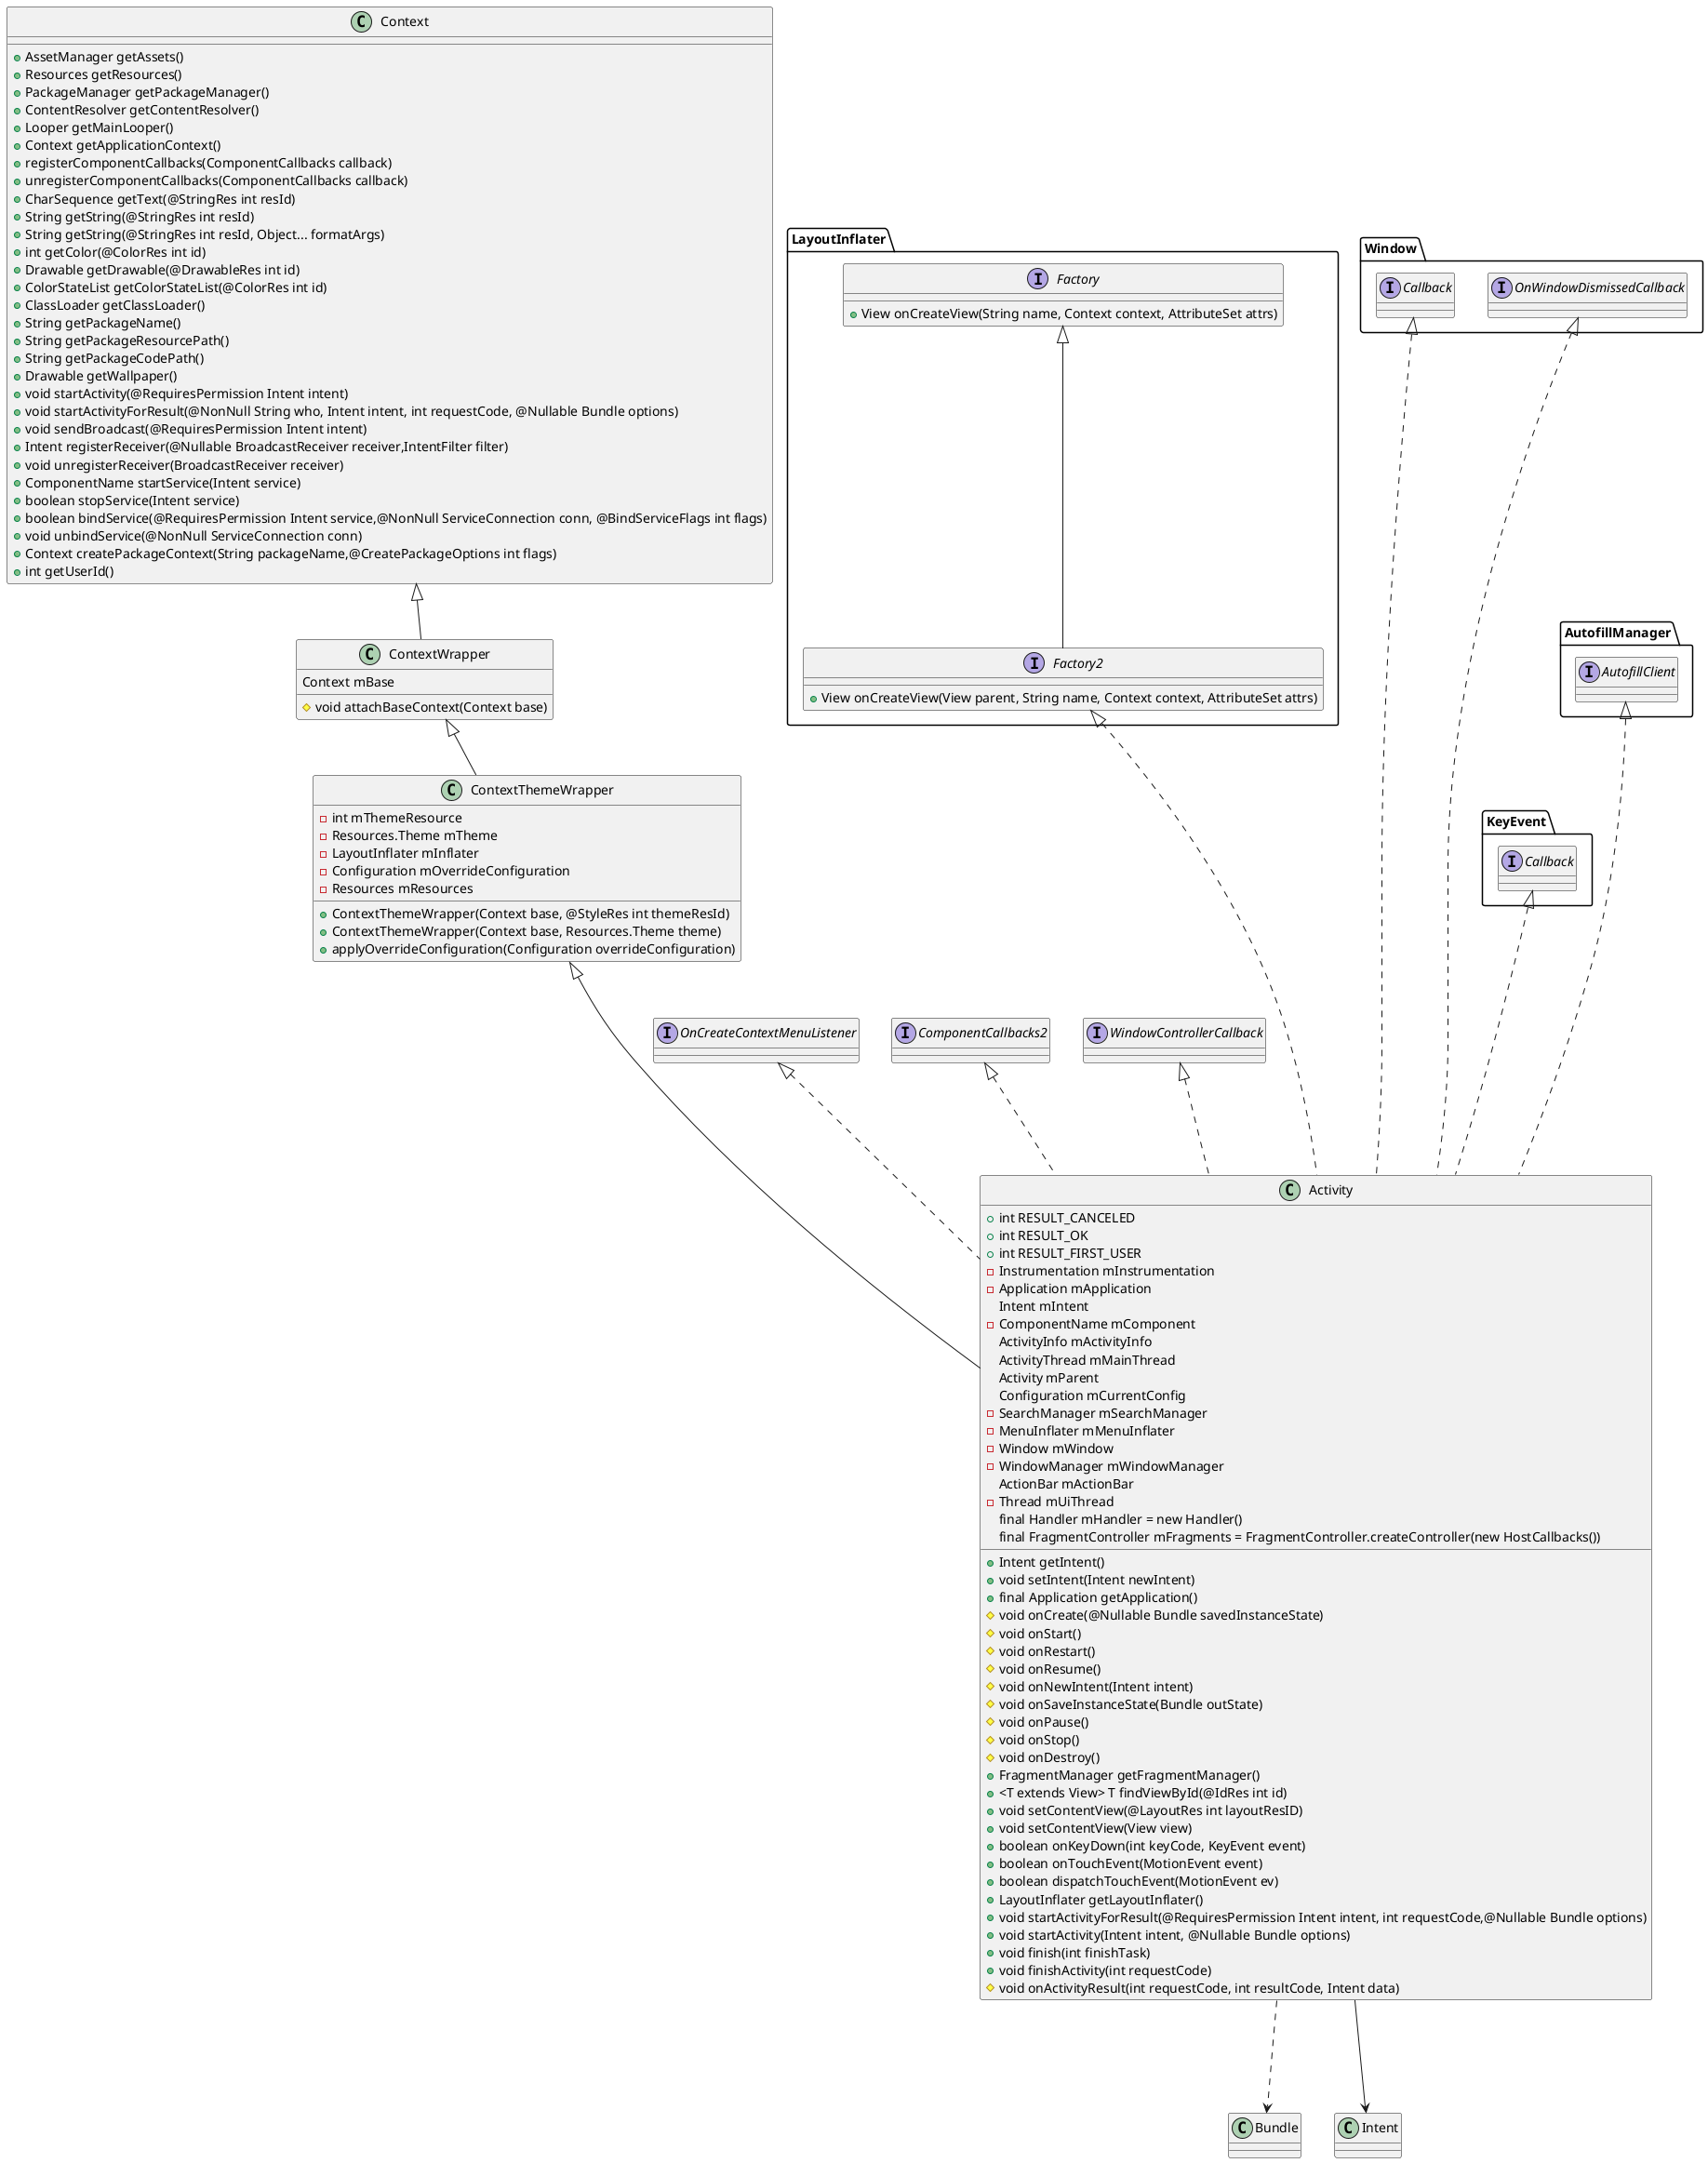 @startuml
Context <|-- ContextWrapper

ContextWrapper <|-- ContextThemeWrapper

ContextThemeWrapper <|---- Activity
Activity ...> Bundle
Activity ---> Intent
LayoutInflater.Factory <|-- LayoutInflater.Factory2
LayoutInflater.Factory2 <|..... Activity
Window.Callback <|...... Activity
KeyEvent.Callback <|.... Activity
OnCreateContextMenuListener <|... Activity
ComponentCallbacks2 <|... Activity
Window.OnWindowDismissedCallback <|..... Activity
WindowControllerCallback <|... Activity
AutofillManager.AutofillClient <|..... Activity

class Activity {
    +int RESULT_CANCELED
    +int RESULT_OK
    +int RESULT_FIRST_USER
    -Instrumentation mInstrumentation
    -Application mApplication
    Intent mIntent
    -ComponentName mComponent
    ActivityInfo mActivityInfo
    ActivityThread mMainThread
    Activity mParent
    Configuration mCurrentConfig
    -SearchManager mSearchManager
    -MenuInflater mMenuInflater
    -Window mWindow
    -WindowManager mWindowManager
    ActionBar mActionBar
    -Thread mUiThread
    +Intent getIntent()
    +void setIntent(Intent newIntent)
    +final Application getApplication()
    {field}final Handler mHandler = new Handler()
    {field}final FragmentController mFragments = FragmentController.createController(new HostCallbacks())
    #void onCreate(@Nullable Bundle savedInstanceState)
    #void onStart()
    #void onRestart()
    #void onResume()
    #void onNewIntent(Intent intent)
    #void onSaveInstanceState(Bundle outState)
    #void onPause()
    #void onStop()
    #void onDestroy()
    +FragmentManager getFragmentManager()
    +<T extends View> T findViewById(@IdRes int id)
    +void setContentView(@LayoutRes int layoutResID)
    +void setContentView(View view)
    +boolean onKeyDown(int keyCode, KeyEvent event)
    +boolean onTouchEvent(MotionEvent event)
    +boolean dispatchTouchEvent(MotionEvent ev)
    +LayoutInflater getLayoutInflater()
    +void startActivityForResult(@RequiresPermission Intent intent, int requestCode,@Nullable Bundle options)
    +void startActivity(Intent intent, @Nullable Bundle options)
    +void finish(int finishTask)
    +void finishActivity(int requestCode)
    #void onActivityResult(int requestCode, int resultCode, Intent data)
}
class Bundle {

}
class Intent {

}
interface LayoutInflater.Factory2 {
    +View onCreateView(View parent, String name, Context context, AttributeSet attrs)
}
interface LayoutInflater.Factory {
    +View onCreateView(String name, Context context, AttributeSet attrs)
}
interface Window.Callback
interface KeyEvent.Callback
interface OnCreateContextMenuListener
interface ComponentCallbacks2
interface Window.OnWindowDismissedCallback
interface WindowControllerCallback
interface AutofillManager.AutofillClient

class ContextThemeWrapper {
    -int mThemeResource
    -Resources.Theme mTheme
    -LayoutInflater mInflater
    -Configuration mOverrideConfiguration
    -Resources mResources
    +ContextThemeWrapper(Context base, @StyleRes int themeResId)
    +ContextThemeWrapper(Context base, Resources.Theme theme)
    +applyOverrideConfiguration(Configuration overrideConfiguration)
}

class ContextWrapper {
    Context mBase
    #void attachBaseContext(Context base)
}
class Context {
    +AssetManager getAssets()
    +Resources getResources()
    +PackageManager getPackageManager()
    +ContentResolver getContentResolver()
    +Looper getMainLooper()
    +Context getApplicationContext()
    +registerComponentCallbacks(ComponentCallbacks callback)
    +unregisterComponentCallbacks(ComponentCallbacks callback)
    +CharSequence getText(@StringRes int resId)
    +String getString(@StringRes int resId)
    +String getString(@StringRes int resId, Object... formatArgs)
    +int getColor(@ColorRes int id)
    +Drawable getDrawable(@DrawableRes int id)
    +ColorStateList getColorStateList(@ColorRes int id)
    +ClassLoader getClassLoader()
    +String getPackageName()
    +String getPackageResourcePath()
    +String getPackageCodePath()
    +Drawable getWallpaper()
    +void startActivity(@RequiresPermission Intent intent)
    +void startActivityForResult(@NonNull String who, Intent intent, int requestCode, @Nullable Bundle options)
    +void sendBroadcast(@RequiresPermission Intent intent)
    +Intent registerReceiver(@Nullable BroadcastReceiver receiver,IntentFilter filter)
    +void unregisterReceiver(BroadcastReceiver receiver)
    +ComponentName startService(Intent service)
    +boolean stopService(Intent service)
    +boolean bindService(@RequiresPermission Intent service,@NonNull ServiceConnection conn, @BindServiceFlags int flags)
    +void unbindService(@NonNull ServiceConnection conn)
    +Context createPackageContext(String packageName,@CreatePackageOptions int flags)
    +int getUserId()
}
@enduml